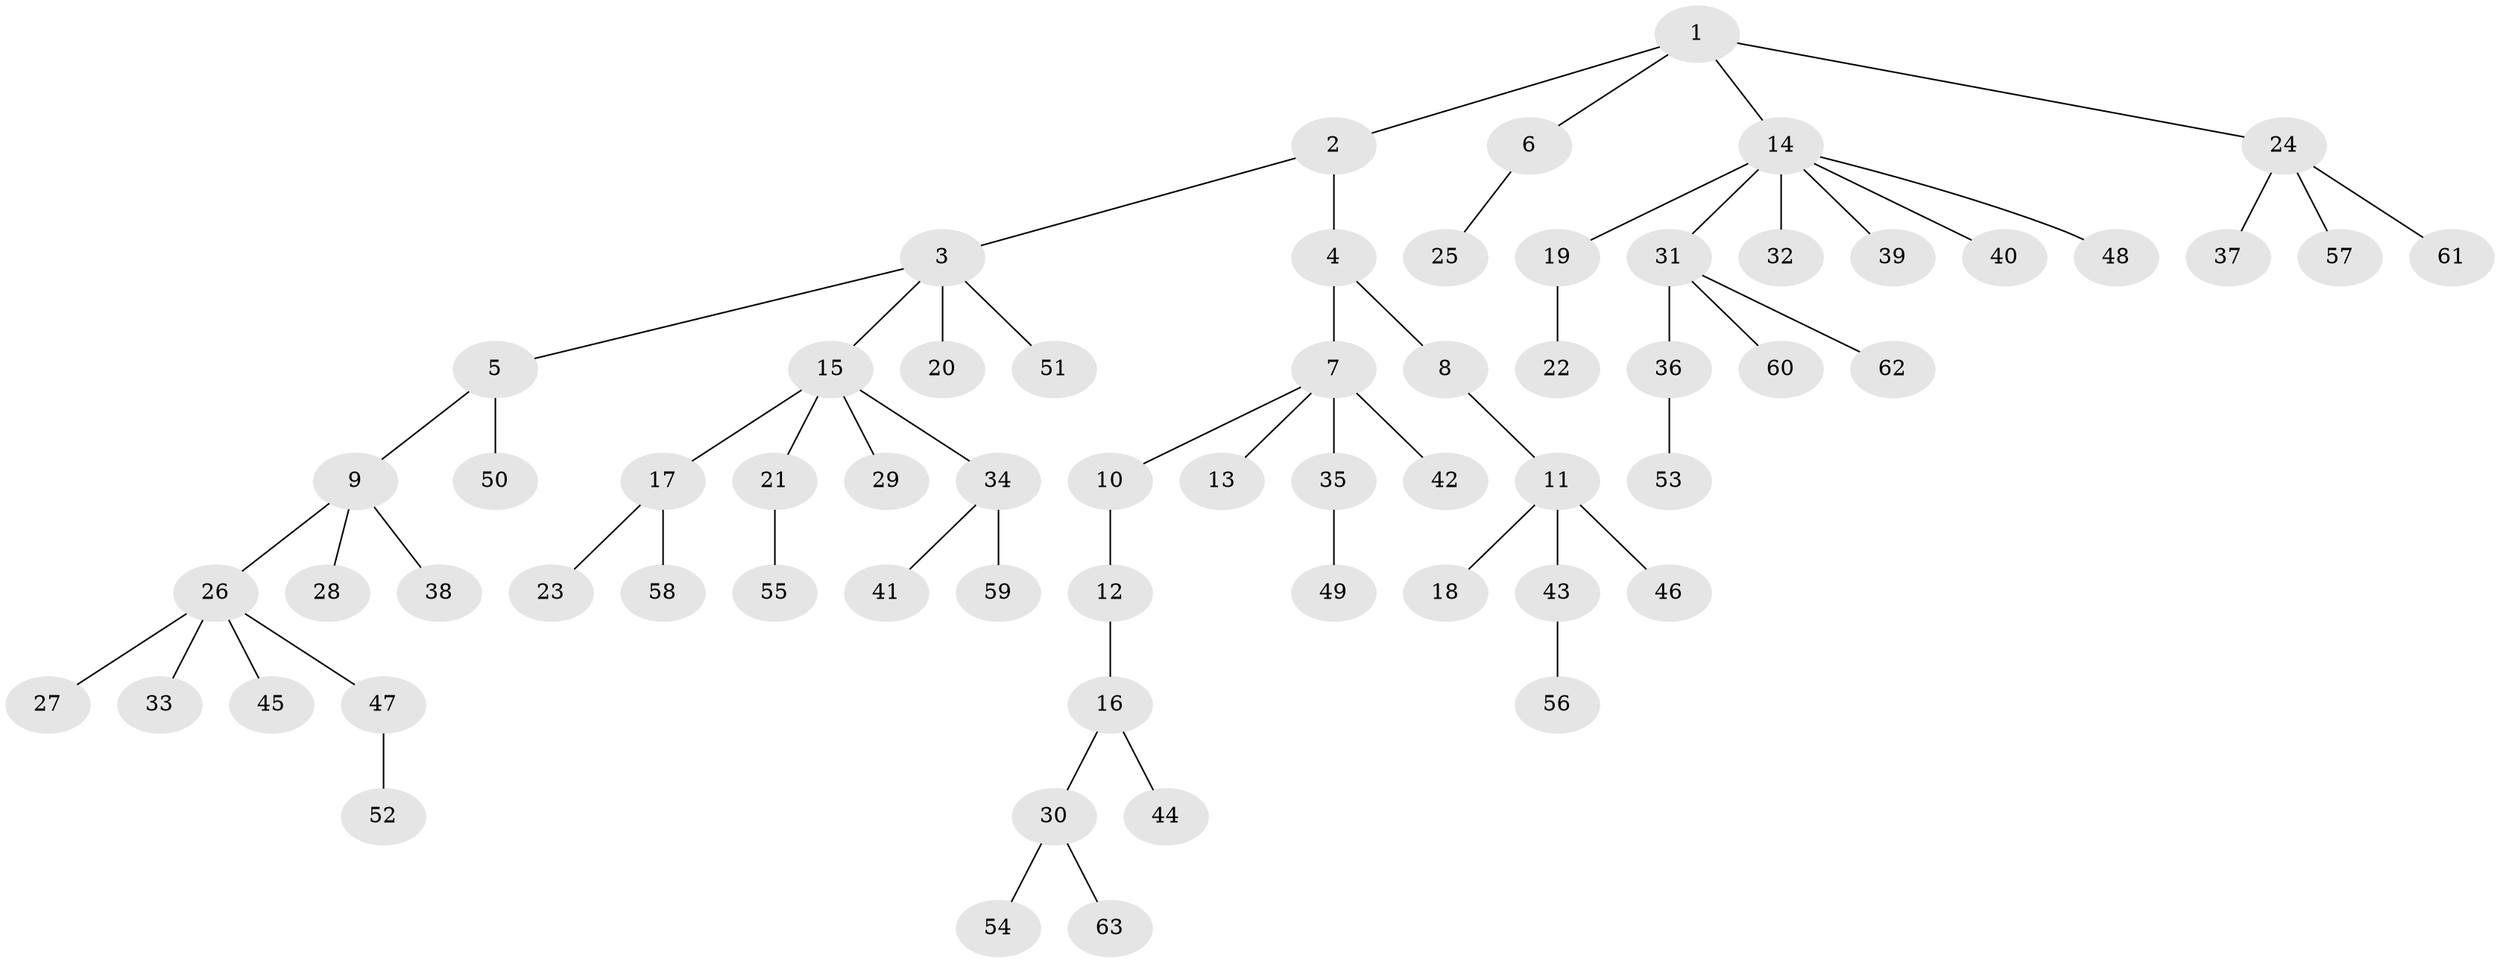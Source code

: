// coarse degree distribution, {6: 0.043478260869565216, 4: 0.06521739130434782, 5: 0.06521739130434782, 2: 0.15217391304347827, 3: 0.06521739130434782, 1: 0.6086956521739131}
// Generated by graph-tools (version 1.1) at 2025/42/03/06/25 10:42:05]
// undirected, 63 vertices, 62 edges
graph export_dot {
graph [start="1"]
  node [color=gray90,style=filled];
  1;
  2;
  3;
  4;
  5;
  6;
  7;
  8;
  9;
  10;
  11;
  12;
  13;
  14;
  15;
  16;
  17;
  18;
  19;
  20;
  21;
  22;
  23;
  24;
  25;
  26;
  27;
  28;
  29;
  30;
  31;
  32;
  33;
  34;
  35;
  36;
  37;
  38;
  39;
  40;
  41;
  42;
  43;
  44;
  45;
  46;
  47;
  48;
  49;
  50;
  51;
  52;
  53;
  54;
  55;
  56;
  57;
  58;
  59;
  60;
  61;
  62;
  63;
  1 -- 2;
  1 -- 6;
  1 -- 14;
  1 -- 24;
  2 -- 3;
  2 -- 4;
  3 -- 5;
  3 -- 15;
  3 -- 20;
  3 -- 51;
  4 -- 7;
  4 -- 8;
  5 -- 9;
  5 -- 50;
  6 -- 25;
  7 -- 10;
  7 -- 13;
  7 -- 35;
  7 -- 42;
  8 -- 11;
  9 -- 26;
  9 -- 28;
  9 -- 38;
  10 -- 12;
  11 -- 18;
  11 -- 43;
  11 -- 46;
  12 -- 16;
  14 -- 19;
  14 -- 31;
  14 -- 32;
  14 -- 39;
  14 -- 40;
  14 -- 48;
  15 -- 17;
  15 -- 21;
  15 -- 29;
  15 -- 34;
  16 -- 30;
  16 -- 44;
  17 -- 23;
  17 -- 58;
  19 -- 22;
  21 -- 55;
  24 -- 37;
  24 -- 57;
  24 -- 61;
  26 -- 27;
  26 -- 33;
  26 -- 45;
  26 -- 47;
  30 -- 54;
  30 -- 63;
  31 -- 36;
  31 -- 60;
  31 -- 62;
  34 -- 41;
  34 -- 59;
  35 -- 49;
  36 -- 53;
  43 -- 56;
  47 -- 52;
}
